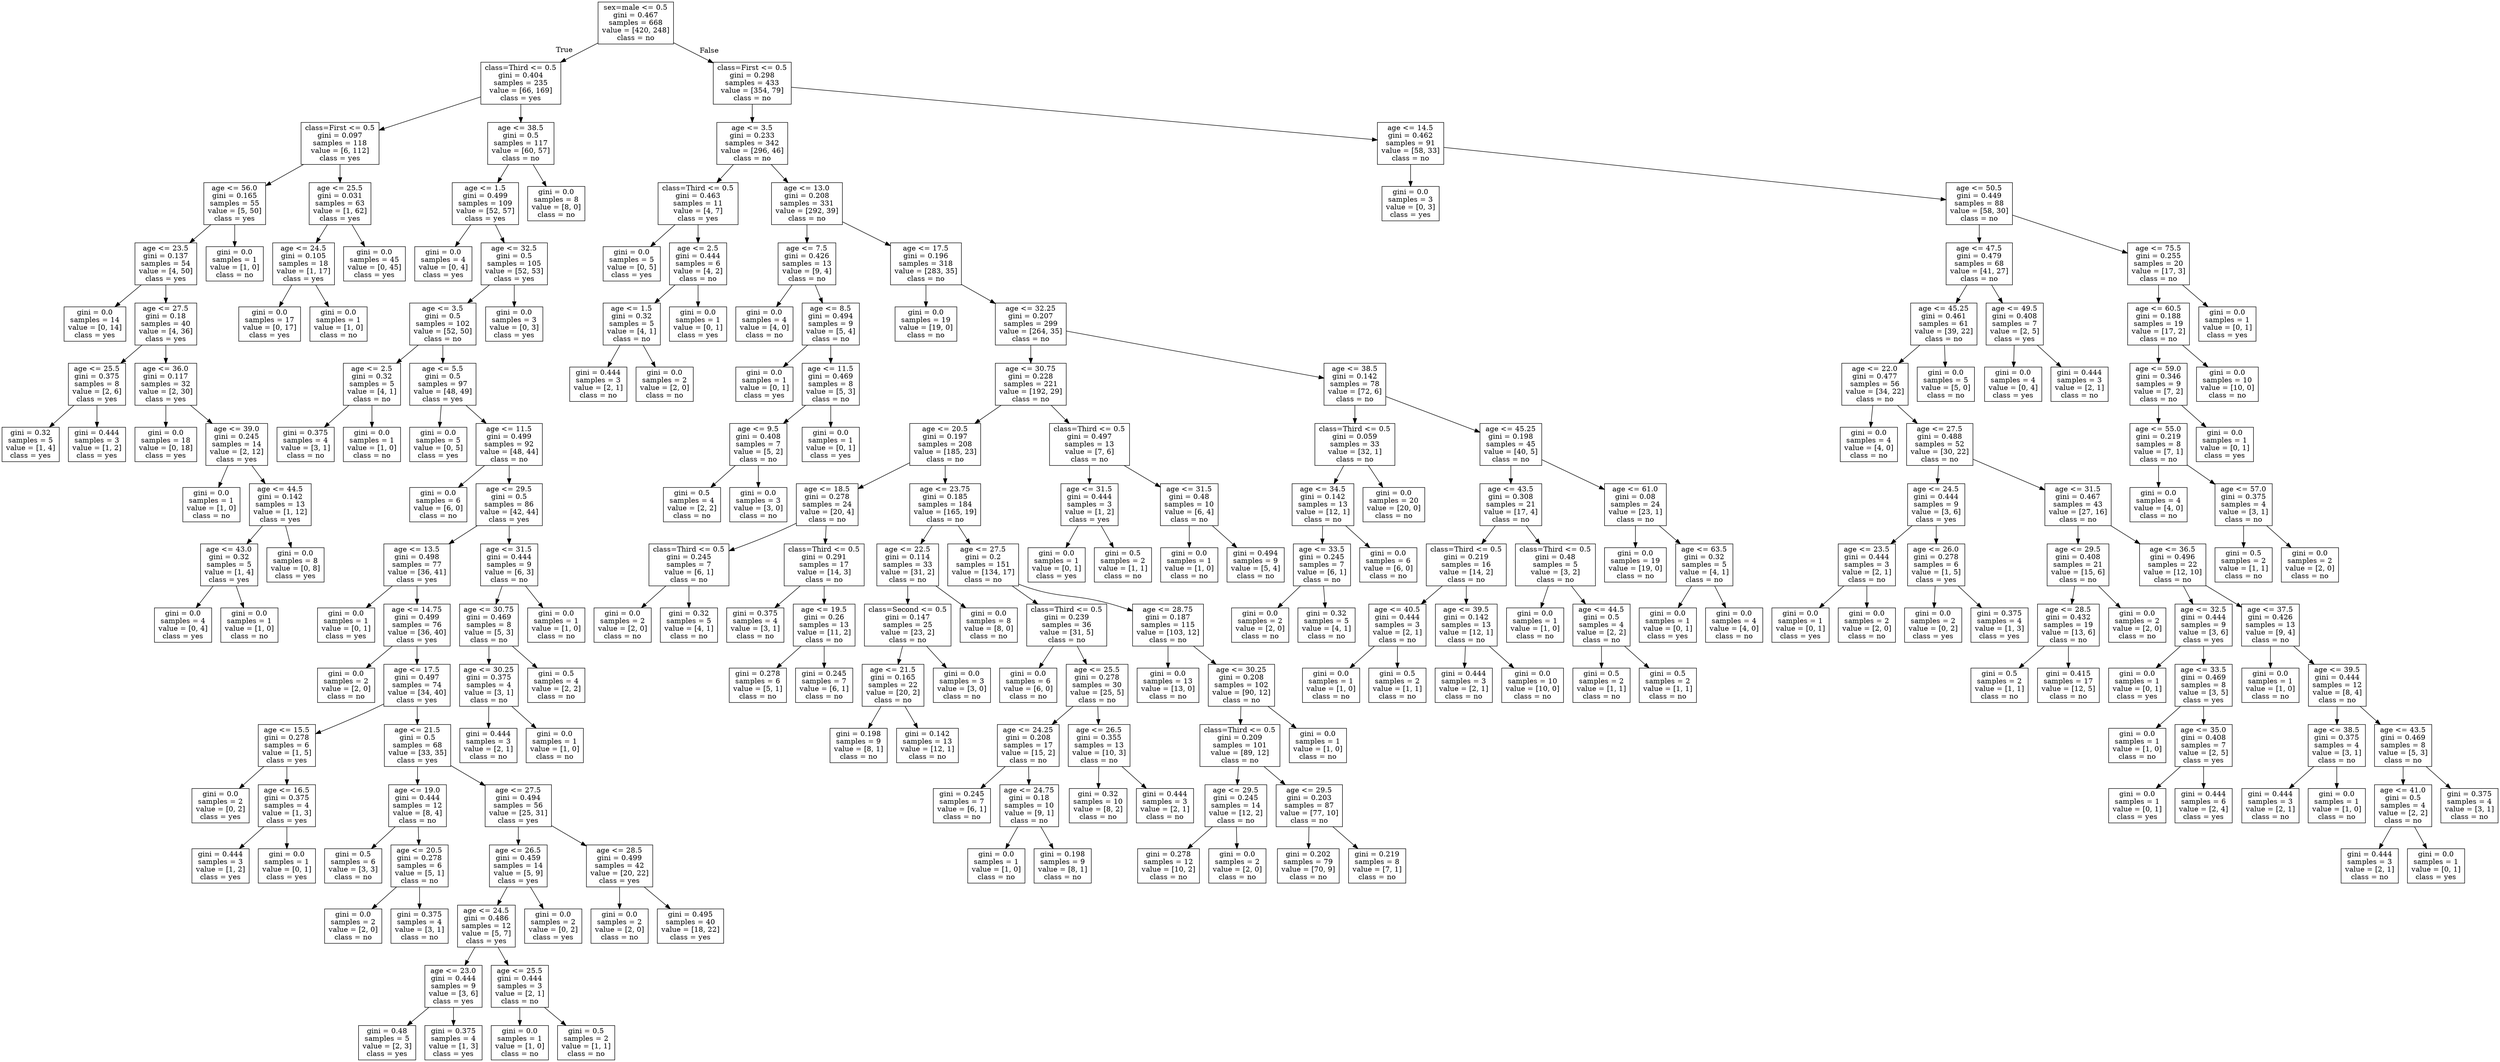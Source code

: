 digraph Tree {
node [shape=box] ;
0 [label="sex=male <= 0.5\ngini = 0.467\nsamples = 668\nvalue = [420, 248]\nclass = no"] ;
1 [label="class=Third <= 0.5\ngini = 0.404\nsamples = 235\nvalue = [66, 169]\nclass = yes"] ;
0 -> 1 [labeldistance=2.5, labelangle=45, headlabel="True"] ;
2 [label="class=First <= 0.5\ngini = 0.097\nsamples = 118\nvalue = [6, 112]\nclass = yes"] ;
1 -> 2 ;
3 [label="age <= 56.0\ngini = 0.165\nsamples = 55\nvalue = [5, 50]\nclass = yes"] ;
2 -> 3 ;
4 [label="age <= 23.5\ngini = 0.137\nsamples = 54\nvalue = [4, 50]\nclass = yes"] ;
3 -> 4 ;
5 [label="gini = 0.0\nsamples = 14\nvalue = [0, 14]\nclass = yes"] ;
4 -> 5 ;
6 [label="age <= 27.5\ngini = 0.18\nsamples = 40\nvalue = [4, 36]\nclass = yes"] ;
4 -> 6 ;
7 [label="age <= 25.5\ngini = 0.375\nsamples = 8\nvalue = [2, 6]\nclass = yes"] ;
6 -> 7 ;
8 [label="gini = 0.32\nsamples = 5\nvalue = [1, 4]\nclass = yes"] ;
7 -> 8 ;
9 [label="gini = 0.444\nsamples = 3\nvalue = [1, 2]\nclass = yes"] ;
7 -> 9 ;
10 [label="age <= 36.0\ngini = 0.117\nsamples = 32\nvalue = [2, 30]\nclass = yes"] ;
6 -> 10 ;
11 [label="gini = 0.0\nsamples = 18\nvalue = [0, 18]\nclass = yes"] ;
10 -> 11 ;
12 [label="age <= 39.0\ngini = 0.245\nsamples = 14\nvalue = [2, 12]\nclass = yes"] ;
10 -> 12 ;
13 [label="gini = 0.0\nsamples = 1\nvalue = [1, 0]\nclass = no"] ;
12 -> 13 ;
14 [label="age <= 44.5\ngini = 0.142\nsamples = 13\nvalue = [1, 12]\nclass = yes"] ;
12 -> 14 ;
15 [label="age <= 43.0\ngini = 0.32\nsamples = 5\nvalue = [1, 4]\nclass = yes"] ;
14 -> 15 ;
16 [label="gini = 0.0\nsamples = 4\nvalue = [0, 4]\nclass = yes"] ;
15 -> 16 ;
17 [label="gini = 0.0\nsamples = 1\nvalue = [1, 0]\nclass = no"] ;
15 -> 17 ;
18 [label="gini = 0.0\nsamples = 8\nvalue = [0, 8]\nclass = yes"] ;
14 -> 18 ;
19 [label="gini = 0.0\nsamples = 1\nvalue = [1, 0]\nclass = no"] ;
3 -> 19 ;
20 [label="age <= 25.5\ngini = 0.031\nsamples = 63\nvalue = [1, 62]\nclass = yes"] ;
2 -> 20 ;
21 [label="age <= 24.5\ngini = 0.105\nsamples = 18\nvalue = [1, 17]\nclass = yes"] ;
20 -> 21 ;
22 [label="gini = 0.0\nsamples = 17\nvalue = [0, 17]\nclass = yes"] ;
21 -> 22 ;
23 [label="gini = 0.0\nsamples = 1\nvalue = [1, 0]\nclass = no"] ;
21 -> 23 ;
24 [label="gini = 0.0\nsamples = 45\nvalue = [0, 45]\nclass = yes"] ;
20 -> 24 ;
25 [label="age <= 38.5\ngini = 0.5\nsamples = 117\nvalue = [60, 57]\nclass = no"] ;
1 -> 25 ;
26 [label="age <= 1.5\ngini = 0.499\nsamples = 109\nvalue = [52, 57]\nclass = yes"] ;
25 -> 26 ;
27 [label="gini = 0.0\nsamples = 4\nvalue = [0, 4]\nclass = yes"] ;
26 -> 27 ;
28 [label="age <= 32.5\ngini = 0.5\nsamples = 105\nvalue = [52, 53]\nclass = yes"] ;
26 -> 28 ;
29 [label="age <= 3.5\ngini = 0.5\nsamples = 102\nvalue = [52, 50]\nclass = no"] ;
28 -> 29 ;
30 [label="age <= 2.5\ngini = 0.32\nsamples = 5\nvalue = [4, 1]\nclass = no"] ;
29 -> 30 ;
31 [label="gini = 0.375\nsamples = 4\nvalue = [3, 1]\nclass = no"] ;
30 -> 31 ;
32 [label="gini = 0.0\nsamples = 1\nvalue = [1, 0]\nclass = no"] ;
30 -> 32 ;
33 [label="age <= 5.5\ngini = 0.5\nsamples = 97\nvalue = [48, 49]\nclass = yes"] ;
29 -> 33 ;
34 [label="gini = 0.0\nsamples = 5\nvalue = [0, 5]\nclass = yes"] ;
33 -> 34 ;
35 [label="age <= 11.5\ngini = 0.499\nsamples = 92\nvalue = [48, 44]\nclass = no"] ;
33 -> 35 ;
36 [label="gini = 0.0\nsamples = 6\nvalue = [6, 0]\nclass = no"] ;
35 -> 36 ;
37 [label="age <= 29.5\ngini = 0.5\nsamples = 86\nvalue = [42, 44]\nclass = yes"] ;
35 -> 37 ;
38 [label="age <= 13.5\ngini = 0.498\nsamples = 77\nvalue = [36, 41]\nclass = yes"] ;
37 -> 38 ;
39 [label="gini = 0.0\nsamples = 1\nvalue = [0, 1]\nclass = yes"] ;
38 -> 39 ;
40 [label="age <= 14.75\ngini = 0.499\nsamples = 76\nvalue = [36, 40]\nclass = yes"] ;
38 -> 40 ;
41 [label="gini = 0.0\nsamples = 2\nvalue = [2, 0]\nclass = no"] ;
40 -> 41 ;
42 [label="age <= 17.5\ngini = 0.497\nsamples = 74\nvalue = [34, 40]\nclass = yes"] ;
40 -> 42 ;
43 [label="age <= 15.5\ngini = 0.278\nsamples = 6\nvalue = [1, 5]\nclass = yes"] ;
42 -> 43 ;
44 [label="gini = 0.0\nsamples = 2\nvalue = [0, 2]\nclass = yes"] ;
43 -> 44 ;
45 [label="age <= 16.5\ngini = 0.375\nsamples = 4\nvalue = [1, 3]\nclass = yes"] ;
43 -> 45 ;
46 [label="gini = 0.444\nsamples = 3\nvalue = [1, 2]\nclass = yes"] ;
45 -> 46 ;
47 [label="gini = 0.0\nsamples = 1\nvalue = [0, 1]\nclass = yes"] ;
45 -> 47 ;
48 [label="age <= 21.5\ngini = 0.5\nsamples = 68\nvalue = [33, 35]\nclass = yes"] ;
42 -> 48 ;
49 [label="age <= 19.0\ngini = 0.444\nsamples = 12\nvalue = [8, 4]\nclass = no"] ;
48 -> 49 ;
50 [label="gini = 0.5\nsamples = 6\nvalue = [3, 3]\nclass = no"] ;
49 -> 50 ;
51 [label="age <= 20.5\ngini = 0.278\nsamples = 6\nvalue = [5, 1]\nclass = no"] ;
49 -> 51 ;
52 [label="gini = 0.0\nsamples = 2\nvalue = [2, 0]\nclass = no"] ;
51 -> 52 ;
53 [label="gini = 0.375\nsamples = 4\nvalue = [3, 1]\nclass = no"] ;
51 -> 53 ;
54 [label="age <= 27.5\ngini = 0.494\nsamples = 56\nvalue = [25, 31]\nclass = yes"] ;
48 -> 54 ;
55 [label="age <= 26.5\ngini = 0.459\nsamples = 14\nvalue = [5, 9]\nclass = yes"] ;
54 -> 55 ;
56 [label="age <= 24.5\ngini = 0.486\nsamples = 12\nvalue = [5, 7]\nclass = yes"] ;
55 -> 56 ;
57 [label="age <= 23.0\ngini = 0.444\nsamples = 9\nvalue = [3, 6]\nclass = yes"] ;
56 -> 57 ;
58 [label="gini = 0.48\nsamples = 5\nvalue = [2, 3]\nclass = yes"] ;
57 -> 58 ;
59 [label="gini = 0.375\nsamples = 4\nvalue = [1, 3]\nclass = yes"] ;
57 -> 59 ;
60 [label="age <= 25.5\ngini = 0.444\nsamples = 3\nvalue = [2, 1]\nclass = no"] ;
56 -> 60 ;
61 [label="gini = 0.0\nsamples = 1\nvalue = [1, 0]\nclass = no"] ;
60 -> 61 ;
62 [label="gini = 0.5\nsamples = 2\nvalue = [1, 1]\nclass = no"] ;
60 -> 62 ;
63 [label="gini = 0.0\nsamples = 2\nvalue = [0, 2]\nclass = yes"] ;
55 -> 63 ;
64 [label="age <= 28.5\ngini = 0.499\nsamples = 42\nvalue = [20, 22]\nclass = yes"] ;
54 -> 64 ;
65 [label="gini = 0.0\nsamples = 2\nvalue = [2, 0]\nclass = no"] ;
64 -> 65 ;
66 [label="gini = 0.495\nsamples = 40\nvalue = [18, 22]\nclass = yes"] ;
64 -> 66 ;
67 [label="age <= 31.5\ngini = 0.444\nsamples = 9\nvalue = [6, 3]\nclass = no"] ;
37 -> 67 ;
68 [label="age <= 30.75\ngini = 0.469\nsamples = 8\nvalue = [5, 3]\nclass = no"] ;
67 -> 68 ;
69 [label="age <= 30.25\ngini = 0.375\nsamples = 4\nvalue = [3, 1]\nclass = no"] ;
68 -> 69 ;
70 [label="gini = 0.444\nsamples = 3\nvalue = [2, 1]\nclass = no"] ;
69 -> 70 ;
71 [label="gini = 0.0\nsamples = 1\nvalue = [1, 0]\nclass = no"] ;
69 -> 71 ;
72 [label="gini = 0.5\nsamples = 4\nvalue = [2, 2]\nclass = no"] ;
68 -> 72 ;
73 [label="gini = 0.0\nsamples = 1\nvalue = [1, 0]\nclass = no"] ;
67 -> 73 ;
74 [label="gini = 0.0\nsamples = 3\nvalue = [0, 3]\nclass = yes"] ;
28 -> 74 ;
75 [label="gini = 0.0\nsamples = 8\nvalue = [8, 0]\nclass = no"] ;
25 -> 75 ;
76 [label="class=First <= 0.5\ngini = 0.298\nsamples = 433\nvalue = [354, 79]\nclass = no"] ;
0 -> 76 [labeldistance=2.5, labelangle=-45, headlabel="False"] ;
77 [label="age <= 3.5\ngini = 0.233\nsamples = 342\nvalue = [296, 46]\nclass = no"] ;
76 -> 77 ;
78 [label="class=Third <= 0.5\ngini = 0.463\nsamples = 11\nvalue = [4, 7]\nclass = yes"] ;
77 -> 78 ;
79 [label="gini = 0.0\nsamples = 5\nvalue = [0, 5]\nclass = yes"] ;
78 -> 79 ;
80 [label="age <= 2.5\ngini = 0.444\nsamples = 6\nvalue = [4, 2]\nclass = no"] ;
78 -> 80 ;
81 [label="age <= 1.5\ngini = 0.32\nsamples = 5\nvalue = [4, 1]\nclass = no"] ;
80 -> 81 ;
82 [label="gini = 0.444\nsamples = 3\nvalue = [2, 1]\nclass = no"] ;
81 -> 82 ;
83 [label="gini = 0.0\nsamples = 2\nvalue = [2, 0]\nclass = no"] ;
81 -> 83 ;
84 [label="gini = 0.0\nsamples = 1\nvalue = [0, 1]\nclass = yes"] ;
80 -> 84 ;
85 [label="age <= 13.0\ngini = 0.208\nsamples = 331\nvalue = [292, 39]\nclass = no"] ;
77 -> 85 ;
86 [label="age <= 7.5\ngini = 0.426\nsamples = 13\nvalue = [9, 4]\nclass = no"] ;
85 -> 86 ;
87 [label="gini = 0.0\nsamples = 4\nvalue = [4, 0]\nclass = no"] ;
86 -> 87 ;
88 [label="age <= 8.5\ngini = 0.494\nsamples = 9\nvalue = [5, 4]\nclass = no"] ;
86 -> 88 ;
89 [label="gini = 0.0\nsamples = 1\nvalue = [0, 1]\nclass = yes"] ;
88 -> 89 ;
90 [label="age <= 11.5\ngini = 0.469\nsamples = 8\nvalue = [5, 3]\nclass = no"] ;
88 -> 90 ;
91 [label="age <= 9.5\ngini = 0.408\nsamples = 7\nvalue = [5, 2]\nclass = no"] ;
90 -> 91 ;
92 [label="gini = 0.5\nsamples = 4\nvalue = [2, 2]\nclass = no"] ;
91 -> 92 ;
93 [label="gini = 0.0\nsamples = 3\nvalue = [3, 0]\nclass = no"] ;
91 -> 93 ;
94 [label="gini = 0.0\nsamples = 1\nvalue = [0, 1]\nclass = yes"] ;
90 -> 94 ;
95 [label="age <= 17.5\ngini = 0.196\nsamples = 318\nvalue = [283, 35]\nclass = no"] ;
85 -> 95 ;
96 [label="gini = 0.0\nsamples = 19\nvalue = [19, 0]\nclass = no"] ;
95 -> 96 ;
97 [label="age <= 32.25\ngini = 0.207\nsamples = 299\nvalue = [264, 35]\nclass = no"] ;
95 -> 97 ;
98 [label="age <= 30.75\ngini = 0.228\nsamples = 221\nvalue = [192, 29]\nclass = no"] ;
97 -> 98 ;
99 [label="age <= 20.5\ngini = 0.197\nsamples = 208\nvalue = [185, 23]\nclass = no"] ;
98 -> 99 ;
100 [label="age <= 18.5\ngini = 0.278\nsamples = 24\nvalue = [20, 4]\nclass = no"] ;
99 -> 100 ;
101 [label="class=Third <= 0.5\ngini = 0.245\nsamples = 7\nvalue = [6, 1]\nclass = no"] ;
100 -> 101 ;
102 [label="gini = 0.0\nsamples = 2\nvalue = [2, 0]\nclass = no"] ;
101 -> 102 ;
103 [label="gini = 0.32\nsamples = 5\nvalue = [4, 1]\nclass = no"] ;
101 -> 103 ;
104 [label="class=Third <= 0.5\ngini = 0.291\nsamples = 17\nvalue = [14, 3]\nclass = no"] ;
100 -> 104 ;
105 [label="gini = 0.375\nsamples = 4\nvalue = [3, 1]\nclass = no"] ;
104 -> 105 ;
106 [label="age <= 19.5\ngini = 0.26\nsamples = 13\nvalue = [11, 2]\nclass = no"] ;
104 -> 106 ;
107 [label="gini = 0.278\nsamples = 6\nvalue = [5, 1]\nclass = no"] ;
106 -> 107 ;
108 [label="gini = 0.245\nsamples = 7\nvalue = [6, 1]\nclass = no"] ;
106 -> 108 ;
109 [label="age <= 23.75\ngini = 0.185\nsamples = 184\nvalue = [165, 19]\nclass = no"] ;
99 -> 109 ;
110 [label="age <= 22.5\ngini = 0.114\nsamples = 33\nvalue = [31, 2]\nclass = no"] ;
109 -> 110 ;
111 [label="class=Second <= 0.5\ngini = 0.147\nsamples = 25\nvalue = [23, 2]\nclass = no"] ;
110 -> 111 ;
112 [label="age <= 21.5\ngini = 0.165\nsamples = 22\nvalue = [20, 2]\nclass = no"] ;
111 -> 112 ;
113 [label="gini = 0.198\nsamples = 9\nvalue = [8, 1]\nclass = no"] ;
112 -> 113 ;
114 [label="gini = 0.142\nsamples = 13\nvalue = [12, 1]\nclass = no"] ;
112 -> 114 ;
115 [label="gini = 0.0\nsamples = 3\nvalue = [3, 0]\nclass = no"] ;
111 -> 115 ;
116 [label="gini = 0.0\nsamples = 8\nvalue = [8, 0]\nclass = no"] ;
110 -> 116 ;
117 [label="age <= 27.5\ngini = 0.2\nsamples = 151\nvalue = [134, 17]\nclass = no"] ;
109 -> 117 ;
118 [label="class=Third <= 0.5\ngini = 0.239\nsamples = 36\nvalue = [31, 5]\nclass = no"] ;
117 -> 118 ;
119 [label="gini = 0.0\nsamples = 6\nvalue = [6, 0]\nclass = no"] ;
118 -> 119 ;
120 [label="age <= 25.5\ngini = 0.278\nsamples = 30\nvalue = [25, 5]\nclass = no"] ;
118 -> 120 ;
121 [label="age <= 24.25\ngini = 0.208\nsamples = 17\nvalue = [15, 2]\nclass = no"] ;
120 -> 121 ;
122 [label="gini = 0.245\nsamples = 7\nvalue = [6, 1]\nclass = no"] ;
121 -> 122 ;
123 [label="age <= 24.75\ngini = 0.18\nsamples = 10\nvalue = [9, 1]\nclass = no"] ;
121 -> 123 ;
124 [label="gini = 0.0\nsamples = 1\nvalue = [1, 0]\nclass = no"] ;
123 -> 124 ;
125 [label="gini = 0.198\nsamples = 9\nvalue = [8, 1]\nclass = no"] ;
123 -> 125 ;
126 [label="age <= 26.5\ngini = 0.355\nsamples = 13\nvalue = [10, 3]\nclass = no"] ;
120 -> 126 ;
127 [label="gini = 0.32\nsamples = 10\nvalue = [8, 2]\nclass = no"] ;
126 -> 127 ;
128 [label="gini = 0.444\nsamples = 3\nvalue = [2, 1]\nclass = no"] ;
126 -> 128 ;
129 [label="age <= 28.75\ngini = 0.187\nsamples = 115\nvalue = [103, 12]\nclass = no"] ;
117 -> 129 ;
130 [label="gini = 0.0\nsamples = 13\nvalue = [13, 0]\nclass = no"] ;
129 -> 130 ;
131 [label="age <= 30.25\ngini = 0.208\nsamples = 102\nvalue = [90, 12]\nclass = no"] ;
129 -> 131 ;
132 [label="class=Third <= 0.5\ngini = 0.209\nsamples = 101\nvalue = [89, 12]\nclass = no"] ;
131 -> 132 ;
133 [label="age <= 29.5\ngini = 0.245\nsamples = 14\nvalue = [12, 2]\nclass = no"] ;
132 -> 133 ;
134 [label="gini = 0.278\nsamples = 12\nvalue = [10, 2]\nclass = no"] ;
133 -> 134 ;
135 [label="gini = 0.0\nsamples = 2\nvalue = [2, 0]\nclass = no"] ;
133 -> 135 ;
136 [label="age <= 29.5\ngini = 0.203\nsamples = 87\nvalue = [77, 10]\nclass = no"] ;
132 -> 136 ;
137 [label="gini = 0.202\nsamples = 79\nvalue = [70, 9]\nclass = no"] ;
136 -> 137 ;
138 [label="gini = 0.219\nsamples = 8\nvalue = [7, 1]\nclass = no"] ;
136 -> 138 ;
139 [label="gini = 0.0\nsamples = 1\nvalue = [1, 0]\nclass = no"] ;
131 -> 139 ;
140 [label="class=Third <= 0.5\ngini = 0.497\nsamples = 13\nvalue = [7, 6]\nclass = no"] ;
98 -> 140 ;
141 [label="age <= 31.5\ngini = 0.444\nsamples = 3\nvalue = [1, 2]\nclass = yes"] ;
140 -> 141 ;
142 [label="gini = 0.0\nsamples = 1\nvalue = [0, 1]\nclass = yes"] ;
141 -> 142 ;
143 [label="gini = 0.5\nsamples = 2\nvalue = [1, 1]\nclass = no"] ;
141 -> 143 ;
144 [label="age <= 31.5\ngini = 0.48\nsamples = 10\nvalue = [6, 4]\nclass = no"] ;
140 -> 144 ;
145 [label="gini = 0.0\nsamples = 1\nvalue = [1, 0]\nclass = no"] ;
144 -> 145 ;
146 [label="gini = 0.494\nsamples = 9\nvalue = [5, 4]\nclass = no"] ;
144 -> 146 ;
147 [label="age <= 38.5\ngini = 0.142\nsamples = 78\nvalue = [72, 6]\nclass = no"] ;
97 -> 147 ;
148 [label="class=Third <= 0.5\ngini = 0.059\nsamples = 33\nvalue = [32, 1]\nclass = no"] ;
147 -> 148 ;
149 [label="age <= 34.5\ngini = 0.142\nsamples = 13\nvalue = [12, 1]\nclass = no"] ;
148 -> 149 ;
150 [label="age <= 33.5\ngini = 0.245\nsamples = 7\nvalue = [6, 1]\nclass = no"] ;
149 -> 150 ;
151 [label="gini = 0.0\nsamples = 2\nvalue = [2, 0]\nclass = no"] ;
150 -> 151 ;
152 [label="gini = 0.32\nsamples = 5\nvalue = [4, 1]\nclass = no"] ;
150 -> 152 ;
153 [label="gini = 0.0\nsamples = 6\nvalue = [6, 0]\nclass = no"] ;
149 -> 153 ;
154 [label="gini = 0.0\nsamples = 20\nvalue = [20, 0]\nclass = no"] ;
148 -> 154 ;
155 [label="age <= 45.25\ngini = 0.198\nsamples = 45\nvalue = [40, 5]\nclass = no"] ;
147 -> 155 ;
156 [label="age <= 43.5\ngini = 0.308\nsamples = 21\nvalue = [17, 4]\nclass = no"] ;
155 -> 156 ;
157 [label="class=Third <= 0.5\ngini = 0.219\nsamples = 16\nvalue = [14, 2]\nclass = no"] ;
156 -> 157 ;
158 [label="age <= 40.5\ngini = 0.444\nsamples = 3\nvalue = [2, 1]\nclass = no"] ;
157 -> 158 ;
159 [label="gini = 0.0\nsamples = 1\nvalue = [1, 0]\nclass = no"] ;
158 -> 159 ;
160 [label="gini = 0.5\nsamples = 2\nvalue = [1, 1]\nclass = no"] ;
158 -> 160 ;
161 [label="age <= 39.5\ngini = 0.142\nsamples = 13\nvalue = [12, 1]\nclass = no"] ;
157 -> 161 ;
162 [label="gini = 0.444\nsamples = 3\nvalue = [2, 1]\nclass = no"] ;
161 -> 162 ;
163 [label="gini = 0.0\nsamples = 10\nvalue = [10, 0]\nclass = no"] ;
161 -> 163 ;
164 [label="class=Third <= 0.5\ngini = 0.48\nsamples = 5\nvalue = [3, 2]\nclass = no"] ;
156 -> 164 ;
165 [label="gini = 0.0\nsamples = 1\nvalue = [1, 0]\nclass = no"] ;
164 -> 165 ;
166 [label="age <= 44.5\ngini = 0.5\nsamples = 4\nvalue = [2, 2]\nclass = no"] ;
164 -> 166 ;
167 [label="gini = 0.5\nsamples = 2\nvalue = [1, 1]\nclass = no"] ;
166 -> 167 ;
168 [label="gini = 0.5\nsamples = 2\nvalue = [1, 1]\nclass = no"] ;
166 -> 168 ;
169 [label="age <= 61.0\ngini = 0.08\nsamples = 24\nvalue = [23, 1]\nclass = no"] ;
155 -> 169 ;
170 [label="gini = 0.0\nsamples = 19\nvalue = [19, 0]\nclass = no"] ;
169 -> 170 ;
171 [label="age <= 63.5\ngini = 0.32\nsamples = 5\nvalue = [4, 1]\nclass = no"] ;
169 -> 171 ;
172 [label="gini = 0.0\nsamples = 1\nvalue = [0, 1]\nclass = yes"] ;
171 -> 172 ;
173 [label="gini = 0.0\nsamples = 4\nvalue = [4, 0]\nclass = no"] ;
171 -> 173 ;
174 [label="age <= 14.5\ngini = 0.462\nsamples = 91\nvalue = [58, 33]\nclass = no"] ;
76 -> 174 ;
175 [label="gini = 0.0\nsamples = 3\nvalue = [0, 3]\nclass = yes"] ;
174 -> 175 ;
176 [label="age <= 50.5\ngini = 0.449\nsamples = 88\nvalue = [58, 30]\nclass = no"] ;
174 -> 176 ;
177 [label="age <= 47.5\ngini = 0.479\nsamples = 68\nvalue = [41, 27]\nclass = no"] ;
176 -> 177 ;
178 [label="age <= 45.25\ngini = 0.461\nsamples = 61\nvalue = [39, 22]\nclass = no"] ;
177 -> 178 ;
179 [label="age <= 22.0\ngini = 0.477\nsamples = 56\nvalue = [34, 22]\nclass = no"] ;
178 -> 179 ;
180 [label="gini = 0.0\nsamples = 4\nvalue = [4, 0]\nclass = no"] ;
179 -> 180 ;
181 [label="age <= 27.5\ngini = 0.488\nsamples = 52\nvalue = [30, 22]\nclass = no"] ;
179 -> 181 ;
182 [label="age <= 24.5\ngini = 0.444\nsamples = 9\nvalue = [3, 6]\nclass = yes"] ;
181 -> 182 ;
183 [label="age <= 23.5\ngini = 0.444\nsamples = 3\nvalue = [2, 1]\nclass = no"] ;
182 -> 183 ;
184 [label="gini = 0.0\nsamples = 1\nvalue = [0, 1]\nclass = yes"] ;
183 -> 184 ;
185 [label="gini = 0.0\nsamples = 2\nvalue = [2, 0]\nclass = no"] ;
183 -> 185 ;
186 [label="age <= 26.0\ngini = 0.278\nsamples = 6\nvalue = [1, 5]\nclass = yes"] ;
182 -> 186 ;
187 [label="gini = 0.0\nsamples = 2\nvalue = [0, 2]\nclass = yes"] ;
186 -> 187 ;
188 [label="gini = 0.375\nsamples = 4\nvalue = [1, 3]\nclass = yes"] ;
186 -> 188 ;
189 [label="age <= 31.5\ngini = 0.467\nsamples = 43\nvalue = [27, 16]\nclass = no"] ;
181 -> 189 ;
190 [label="age <= 29.5\ngini = 0.408\nsamples = 21\nvalue = [15, 6]\nclass = no"] ;
189 -> 190 ;
191 [label="age <= 28.5\ngini = 0.432\nsamples = 19\nvalue = [13, 6]\nclass = no"] ;
190 -> 191 ;
192 [label="gini = 0.5\nsamples = 2\nvalue = [1, 1]\nclass = no"] ;
191 -> 192 ;
193 [label="gini = 0.415\nsamples = 17\nvalue = [12, 5]\nclass = no"] ;
191 -> 193 ;
194 [label="gini = 0.0\nsamples = 2\nvalue = [2, 0]\nclass = no"] ;
190 -> 194 ;
195 [label="age <= 36.5\ngini = 0.496\nsamples = 22\nvalue = [12, 10]\nclass = no"] ;
189 -> 195 ;
196 [label="age <= 32.5\ngini = 0.444\nsamples = 9\nvalue = [3, 6]\nclass = yes"] ;
195 -> 196 ;
197 [label="gini = 0.0\nsamples = 1\nvalue = [0, 1]\nclass = yes"] ;
196 -> 197 ;
198 [label="age <= 33.5\ngini = 0.469\nsamples = 8\nvalue = [3, 5]\nclass = yes"] ;
196 -> 198 ;
199 [label="gini = 0.0\nsamples = 1\nvalue = [1, 0]\nclass = no"] ;
198 -> 199 ;
200 [label="age <= 35.0\ngini = 0.408\nsamples = 7\nvalue = [2, 5]\nclass = yes"] ;
198 -> 200 ;
201 [label="gini = 0.0\nsamples = 1\nvalue = [0, 1]\nclass = yes"] ;
200 -> 201 ;
202 [label="gini = 0.444\nsamples = 6\nvalue = [2, 4]\nclass = yes"] ;
200 -> 202 ;
203 [label="age <= 37.5\ngini = 0.426\nsamples = 13\nvalue = [9, 4]\nclass = no"] ;
195 -> 203 ;
204 [label="gini = 0.0\nsamples = 1\nvalue = [1, 0]\nclass = no"] ;
203 -> 204 ;
205 [label="age <= 39.5\ngini = 0.444\nsamples = 12\nvalue = [8, 4]\nclass = no"] ;
203 -> 205 ;
206 [label="age <= 38.5\ngini = 0.375\nsamples = 4\nvalue = [3, 1]\nclass = no"] ;
205 -> 206 ;
207 [label="gini = 0.444\nsamples = 3\nvalue = [2, 1]\nclass = no"] ;
206 -> 207 ;
208 [label="gini = 0.0\nsamples = 1\nvalue = [1, 0]\nclass = no"] ;
206 -> 208 ;
209 [label="age <= 43.5\ngini = 0.469\nsamples = 8\nvalue = [5, 3]\nclass = no"] ;
205 -> 209 ;
210 [label="age <= 41.0\ngini = 0.5\nsamples = 4\nvalue = [2, 2]\nclass = no"] ;
209 -> 210 ;
211 [label="gini = 0.444\nsamples = 3\nvalue = [2, 1]\nclass = no"] ;
210 -> 211 ;
212 [label="gini = 0.0\nsamples = 1\nvalue = [0, 1]\nclass = yes"] ;
210 -> 212 ;
213 [label="gini = 0.375\nsamples = 4\nvalue = [3, 1]\nclass = no"] ;
209 -> 213 ;
214 [label="gini = 0.0\nsamples = 5\nvalue = [5, 0]\nclass = no"] ;
178 -> 214 ;
215 [label="age <= 49.5\ngini = 0.408\nsamples = 7\nvalue = [2, 5]\nclass = yes"] ;
177 -> 215 ;
216 [label="gini = 0.0\nsamples = 4\nvalue = [0, 4]\nclass = yes"] ;
215 -> 216 ;
217 [label="gini = 0.444\nsamples = 3\nvalue = [2, 1]\nclass = no"] ;
215 -> 217 ;
218 [label="age <= 75.5\ngini = 0.255\nsamples = 20\nvalue = [17, 3]\nclass = no"] ;
176 -> 218 ;
219 [label="age <= 60.5\ngini = 0.188\nsamples = 19\nvalue = [17, 2]\nclass = no"] ;
218 -> 219 ;
220 [label="age <= 59.0\ngini = 0.346\nsamples = 9\nvalue = [7, 2]\nclass = no"] ;
219 -> 220 ;
221 [label="age <= 55.0\ngini = 0.219\nsamples = 8\nvalue = [7, 1]\nclass = no"] ;
220 -> 221 ;
222 [label="gini = 0.0\nsamples = 4\nvalue = [4, 0]\nclass = no"] ;
221 -> 222 ;
223 [label="age <= 57.0\ngini = 0.375\nsamples = 4\nvalue = [3, 1]\nclass = no"] ;
221 -> 223 ;
224 [label="gini = 0.5\nsamples = 2\nvalue = [1, 1]\nclass = no"] ;
223 -> 224 ;
225 [label="gini = 0.0\nsamples = 2\nvalue = [2, 0]\nclass = no"] ;
223 -> 225 ;
226 [label="gini = 0.0\nsamples = 1\nvalue = [0, 1]\nclass = yes"] ;
220 -> 226 ;
227 [label="gini = 0.0\nsamples = 10\nvalue = [10, 0]\nclass = no"] ;
219 -> 227 ;
228 [label="gini = 0.0\nsamples = 1\nvalue = [0, 1]\nclass = yes"] ;
218 -> 228 ;
}